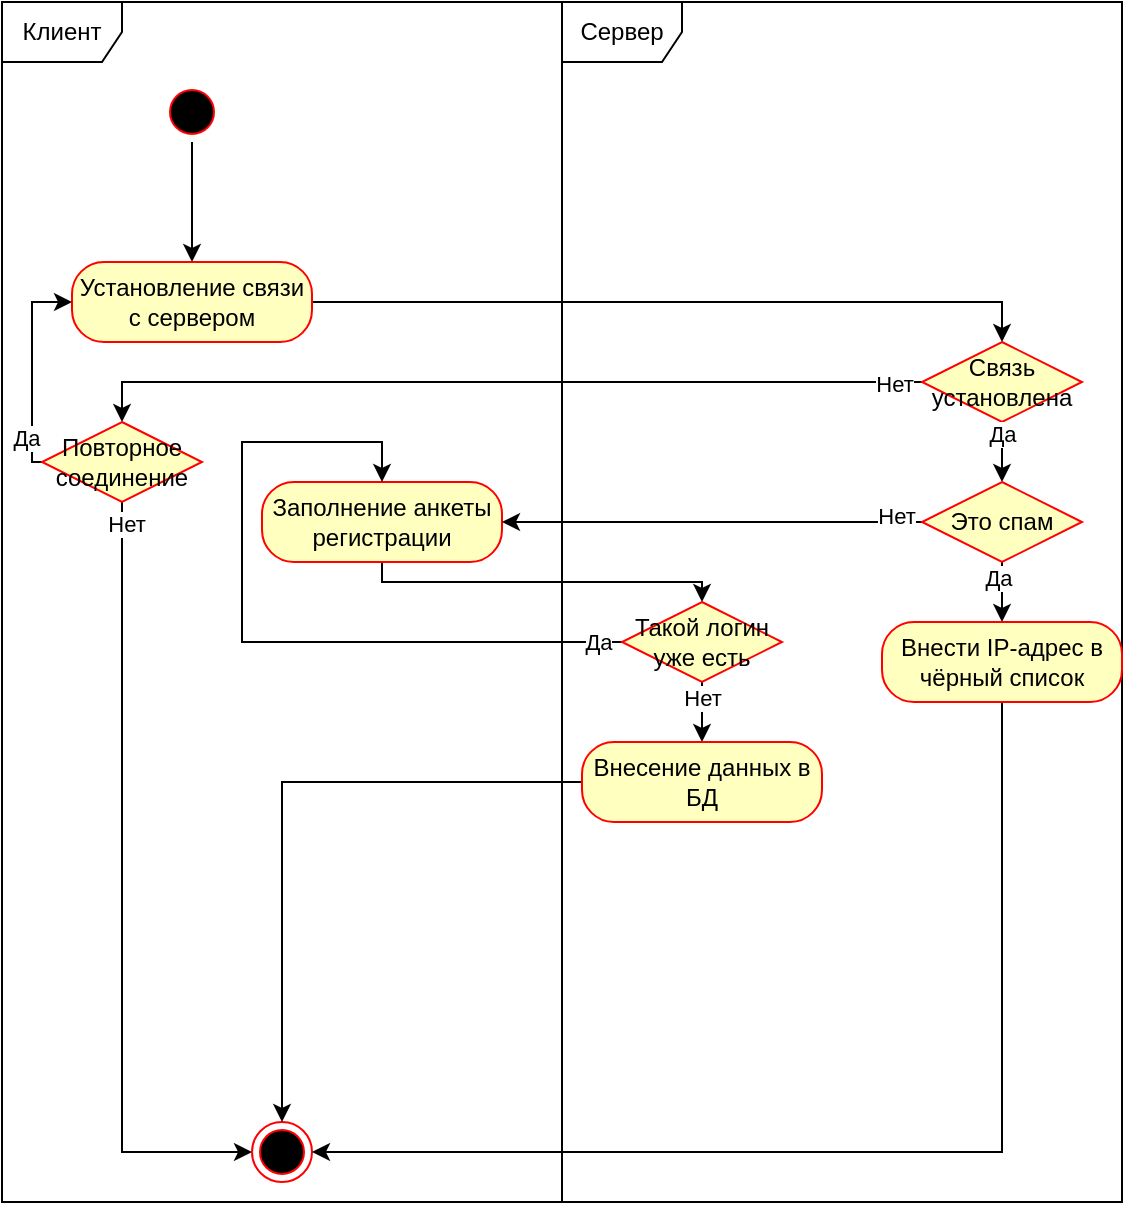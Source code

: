 <mxfile version="20.3.2" type="device"><diagram id="lEz_mb1exdDKSGcd9NBt" name="Страница 1"><mxGraphModel dx="1278" dy="547" grid="1" gridSize="10" guides="1" tooltips="1" connect="1" arrows="1" fold="1" page="1" pageScale="1" pageWidth="827" pageHeight="1169" math="0" shadow="0"><root><mxCell id="0"/><mxCell id="1" parent="0"/><mxCell id="wxSlgVsKKIOZAOF29GzU-3" value="&lt;font style=&quot;vertical-align: inherit;&quot;&gt;&lt;font style=&quot;vertical-align: inherit;&quot;&gt;Клиент&lt;/font&gt;&lt;/font&gt;" style="shape=umlFrame;whiteSpace=wrap;html=1;" parent="1" vertex="1"><mxGeometry x="40" y="40" width="280" height="600" as="geometry"/></mxCell><mxCell id="wxSlgVsKKIOZAOF29GzU-29" style="edgeStyle=orthogonalEdgeStyle;rounded=0;orthogonalLoop=1;jettySize=auto;html=1;entryX=0.5;entryY=0;entryDx=0;entryDy=0;" parent="1" source="wxSlgVsKKIOZAOF29GzU-4" target="wxSlgVsKKIOZAOF29GzU-8" edge="1"><mxGeometry relative="1" as="geometry"/></mxCell><mxCell id="wxSlgVsKKIOZAOF29GzU-4" value="" style="ellipse;html=1;shape=startState;fillColor=#000000;strokeColor=#ff0000;" parent="1" vertex="1"><mxGeometry x="120" y="80" width="30" height="30" as="geometry"/></mxCell><mxCell id="wxSlgVsKKIOZAOF29GzU-7" value="&lt;font style=&quot;vertical-align: inherit;&quot;&gt;&lt;font style=&quot;vertical-align: inherit;&quot;&gt;Сервер&lt;/font&gt;&lt;/font&gt;" style="shape=umlFrame;whiteSpace=wrap;html=1;" parent="1" vertex="1"><mxGeometry x="320" y="40" width="280" height="600" as="geometry"/></mxCell><mxCell id="wxSlgVsKKIOZAOF29GzU-11" style="edgeStyle=orthogonalEdgeStyle;rounded=0;orthogonalLoop=1;jettySize=auto;html=1;entryX=0.5;entryY=0;entryDx=0;entryDy=0;" parent="1" source="wxSlgVsKKIOZAOF29GzU-8" target="wxSlgVsKKIOZAOF29GzU-12" edge="1"><mxGeometry relative="1" as="geometry"><Array as="points"><mxPoint x="540" y="190"/></Array></mxGeometry></mxCell><mxCell id="wxSlgVsKKIOZAOF29GzU-8" value="&lt;font style=&quot;vertical-align: inherit;&quot;&gt;&lt;font style=&quot;vertical-align: inherit;&quot;&gt;Установление связи с сервером&lt;/font&gt;&lt;/font&gt;" style="rounded=1;whiteSpace=wrap;html=1;arcSize=40;fontColor=#000000;fillColor=#ffffc0;strokeColor=#ff0000;" parent="1" vertex="1"><mxGeometry x="75" y="170" width="120" height="40" as="geometry"/></mxCell><mxCell id="wxSlgVsKKIOZAOF29GzU-22" style="edgeStyle=orthogonalEdgeStyle;rounded=0;orthogonalLoop=1;jettySize=auto;html=1;entryX=0.5;entryY=0;entryDx=0;entryDy=0;exitX=0;exitY=0.5;exitDx=0;exitDy=0;" parent="1" source="wxSlgVsKKIOZAOF29GzU-12" target="wxSlgVsKKIOZAOF29GzU-15" edge="1"><mxGeometry relative="1" as="geometry"><mxPoint x="440" y="230" as="sourcePoint"/></mxGeometry></mxCell><mxCell id="3WXy9SSO5yhZ2GeKk5AF-1" value="&lt;font style=&quot;vertical-align: inherit;&quot;&gt;&lt;font style=&quot;vertical-align: inherit;&quot;&gt;Нет&lt;/font&gt;&lt;/font&gt;" style="edgeLabel;html=1;align=center;verticalAlign=middle;resizable=0;points=[];" parent="wxSlgVsKKIOZAOF29GzU-22" vertex="1" connectable="0"><mxGeometry x="-0.932" y="1" relative="1" as="geometry"><mxPoint as="offset"/></mxGeometry></mxCell><mxCell id="wxSlgVsKKIOZAOF29GzU-33" style="edgeStyle=orthogonalEdgeStyle;rounded=0;orthogonalLoop=1;jettySize=auto;html=1;entryX=0.5;entryY=0;entryDx=0;entryDy=0;" parent="1" source="wxSlgVsKKIOZAOF29GzU-12" target="wxSlgVsKKIOZAOF29GzU-30" edge="1"><mxGeometry relative="1" as="geometry"/></mxCell><mxCell id="wxSlgVsKKIOZAOF29GzU-12" value="&lt;font style=&quot;vertical-align: inherit;&quot;&gt;&lt;font style=&quot;vertical-align: inherit;&quot;&gt;Связь установлена&lt;/font&gt;&lt;/font&gt;" style="rhombus;whiteSpace=wrap;html=1;fillColor=#ffffc0;strokeColor=#ff0000;" parent="1" vertex="1"><mxGeometry x="500" y="210" width="80" height="40" as="geometry"/></mxCell><mxCell id="wxSlgVsKKIOZAOF29GzU-23" style="edgeStyle=orthogonalEdgeStyle;rounded=0;orthogonalLoop=1;jettySize=auto;html=1;entryX=0;entryY=0.5;entryDx=0;entryDy=0;" parent="1" source="wxSlgVsKKIOZAOF29GzU-15" target="wxSlgVsKKIOZAOF29GzU-8" edge="1"><mxGeometry relative="1" as="geometry"><Array as="points"><mxPoint x="55" y="270"/><mxPoint x="55" y="190"/></Array></mxGeometry></mxCell><mxCell id="3WXy9SSO5yhZ2GeKk5AF-5" value="&lt;font style=&quot;vertical-align: inherit;&quot;&gt;&lt;font style=&quot;vertical-align: inherit;&quot;&gt;Да&lt;/font&gt;&lt;/font&gt;" style="edgeLabel;html=1;align=center;verticalAlign=middle;resizable=0;points=[];" parent="wxSlgVsKKIOZAOF29GzU-23" vertex="1" connectable="0"><mxGeometry x="-0.669" y="3" relative="1" as="geometry"><mxPoint as="offset"/></mxGeometry></mxCell><mxCell id="wxSlgVsKKIOZAOF29GzU-26" style="edgeStyle=orthogonalEdgeStyle;rounded=0;orthogonalLoop=1;jettySize=auto;html=1;entryX=0;entryY=0.5;entryDx=0;entryDy=0;" parent="1" source="wxSlgVsKKIOZAOF29GzU-15" target="wxSlgVsKKIOZAOF29GzU-18" edge="1"><mxGeometry relative="1" as="geometry"><Array as="points"><mxPoint x="100" y="615"/></Array></mxGeometry></mxCell><mxCell id="3WXy9SSO5yhZ2GeKk5AF-6" value="&lt;font style=&quot;vertical-align: inherit;&quot;&gt;&lt;font style=&quot;vertical-align: inherit;&quot;&gt;Нет&lt;/font&gt;&lt;/font&gt;" style="edgeLabel;html=1;align=center;verticalAlign=middle;resizable=0;points=[];" parent="wxSlgVsKKIOZAOF29GzU-26" vertex="1" connectable="0"><mxGeometry x="-0.946" y="2" relative="1" as="geometry"><mxPoint as="offset"/></mxGeometry></mxCell><mxCell id="wxSlgVsKKIOZAOF29GzU-15" value="&lt;font style=&quot;vertical-align: inherit;&quot;&gt;&lt;font style=&quot;vertical-align: inherit;&quot;&gt;Повторное соединение&lt;/font&gt;&lt;/font&gt;" style="rhombus;whiteSpace=wrap;html=1;fillColor=#ffffc0;strokeColor=#ff0000;" parent="1" vertex="1"><mxGeometry x="60" y="250" width="80" height="40" as="geometry"/></mxCell><mxCell id="wxSlgVsKKIOZAOF29GzU-18" value="" style="ellipse;html=1;shape=endState;fillColor=#000000;strokeColor=#ff0000;" parent="1" vertex="1"><mxGeometry x="165" y="600" width="30" height="30" as="geometry"/></mxCell><mxCell id="wxSlgVsKKIOZAOF29GzU-52" style="edgeStyle=orthogonalEdgeStyle;rounded=0;orthogonalLoop=1;jettySize=auto;html=1;strokeColor=#000000;" parent="1" source="wxSlgVsKKIOZAOF29GzU-27" target="wxSlgVsKKIOZAOF29GzU-49" edge="1"><mxGeometry relative="1" as="geometry"><Array as="points"><mxPoint x="230" y="330"/><mxPoint x="390" y="330"/></Array></mxGeometry></mxCell><mxCell id="wxSlgVsKKIOZAOF29GzU-27" value="Заполнение анкеты регистрации" style="rounded=1;whiteSpace=wrap;html=1;arcSize=40;fontColor=#000000;fillColor=#ffffc0;strokeColor=#ff0000;" parent="1" vertex="1"><mxGeometry x="170" y="280" width="120" height="40" as="geometry"/></mxCell><mxCell id="wxSlgVsKKIOZAOF29GzU-39" style="edgeStyle=orthogonalEdgeStyle;rounded=0;orthogonalLoop=1;jettySize=auto;html=1;entryX=0.5;entryY=0;entryDx=0;entryDy=0;" parent="1" source="wxSlgVsKKIOZAOF29GzU-30" target="wxSlgVsKKIOZAOF29GzU-37" edge="1"><mxGeometry relative="1" as="geometry"/></mxCell><mxCell id="wxSlgVsKKIOZAOF29GzU-41" style="edgeStyle=orthogonalEdgeStyle;rounded=0;orthogonalLoop=1;jettySize=auto;html=1;entryX=1;entryY=0.5;entryDx=0;entryDy=0;" parent="1" source="wxSlgVsKKIOZAOF29GzU-30" target="wxSlgVsKKIOZAOF29GzU-27" edge="1"><mxGeometry relative="1" as="geometry"/></mxCell><mxCell id="wxSlgVsKKIOZAOF29GzU-30" value="Это спам" style="rhombus;whiteSpace=wrap;html=1;fillColor=#ffffc0;strokeColor=#ff0000;" parent="1" vertex="1"><mxGeometry x="500" y="280" width="80" height="40" as="geometry"/></mxCell><mxCell id="wxSlgVsKKIOZAOF29GzU-40" style="edgeStyle=orthogonalEdgeStyle;rounded=0;orthogonalLoop=1;jettySize=auto;html=1;entryX=1;entryY=0.5;entryDx=0;entryDy=0;" parent="1" source="wxSlgVsKKIOZAOF29GzU-37" target="wxSlgVsKKIOZAOF29GzU-18" edge="1"><mxGeometry relative="1" as="geometry"><Array as="points"><mxPoint x="540" y="615"/></Array></mxGeometry></mxCell><mxCell id="wxSlgVsKKIOZAOF29GzU-37" value="Внести IP-адрес в чёрный список" style="rounded=1;whiteSpace=wrap;html=1;arcSize=40;fontColor=#000000;fillColor=#ffffc0;strokeColor=#ff0000;" parent="1" vertex="1"><mxGeometry x="480" y="350" width="120" height="40" as="geometry"/></mxCell><mxCell id="wxSlgVsKKIOZAOF29GzU-53" style="edgeStyle=orthogonalEdgeStyle;rounded=0;orthogonalLoop=1;jettySize=auto;html=1;entryX=0.5;entryY=0;entryDx=0;entryDy=0;strokeColor=#000000;" parent="1" source="wxSlgVsKKIOZAOF29GzU-49" target="wxSlgVsKKIOZAOF29GzU-27" edge="1"><mxGeometry relative="1" as="geometry"><Array as="points"><mxPoint x="160" y="360"/><mxPoint x="160" y="260"/><mxPoint x="230" y="260"/></Array></mxGeometry></mxCell><mxCell id="3WXy9SSO5yhZ2GeKk5AF-7" value="&lt;font style=&quot;vertical-align: inherit;&quot;&gt;&lt;font style=&quot;vertical-align: inherit;&quot;&gt;Да&lt;/font&gt;&lt;/font&gt;" style="edgeLabel;html=1;align=center;verticalAlign=middle;resizable=0;points=[];" parent="wxSlgVsKKIOZAOF29GzU-53" vertex="1" connectable="0"><mxGeometry x="-0.936" relative="1" as="geometry"><mxPoint as="offset"/></mxGeometry></mxCell><mxCell id="wxSlgVsKKIOZAOF29GzU-56" style="edgeStyle=orthogonalEdgeStyle;rounded=0;orthogonalLoop=1;jettySize=auto;html=1;entryX=0.5;entryY=0;entryDx=0;entryDy=0;strokeColor=#000000;" parent="1" source="wxSlgVsKKIOZAOF29GzU-49" target="wxSlgVsKKIOZAOF29GzU-54" edge="1"><mxGeometry relative="1" as="geometry"/></mxCell><mxCell id="wxSlgVsKKIOZAOF29GzU-49" value="Такой логин уже есть" style="rhombus;whiteSpace=wrap;html=1;fillColor=#ffffc0;strokeColor=#ff0000;" parent="1" vertex="1"><mxGeometry x="350" y="340" width="80" height="40" as="geometry"/></mxCell><mxCell id="wxSlgVsKKIOZAOF29GzU-57" style="edgeStyle=orthogonalEdgeStyle;rounded=0;orthogonalLoop=1;jettySize=auto;html=1;entryX=0.5;entryY=0;entryDx=0;entryDy=0;strokeColor=#000000;" parent="1" source="wxSlgVsKKIOZAOF29GzU-54" target="wxSlgVsKKIOZAOF29GzU-18" edge="1"><mxGeometry relative="1" as="geometry"/></mxCell><mxCell id="wxSlgVsKKIOZAOF29GzU-54" value="Внесение данных в БД" style="rounded=1;whiteSpace=wrap;html=1;arcSize=40;fontColor=#000000;fillColor=#ffffc0;strokeColor=#ff0000;" parent="1" vertex="1"><mxGeometry x="330" y="410" width="120" height="40" as="geometry"/></mxCell><mxCell id="3WXy9SSO5yhZ2GeKk5AF-2" value="&lt;font style=&quot;vertical-align: inherit;&quot;&gt;&lt;font style=&quot;vertical-align: inherit;&quot;&gt;&lt;font style=&quot;vertical-align: inherit;&quot;&gt;&lt;font style=&quot;vertical-align: inherit;&quot;&gt;&lt;font style=&quot;vertical-align: inherit;&quot;&gt;&lt;font style=&quot;vertical-align: inherit;&quot;&gt;Да&lt;/font&gt;&lt;/font&gt;&lt;/font&gt;&lt;/font&gt;&lt;/font&gt;&lt;/font&gt;" style="edgeLabel;html=1;align=center;verticalAlign=middle;resizable=0;points=[];" parent="1" vertex="1" connectable="0"><mxGeometry x="500" y="241" as="geometry"><mxPoint x="40" y="15" as="offset"/></mxGeometry></mxCell><mxCell id="3WXy9SSO5yhZ2GeKk5AF-3" value="&lt;font style=&quot;vertical-align: inherit;&quot;&gt;&lt;font style=&quot;vertical-align: inherit;&quot;&gt;Да&lt;/font&gt;&lt;/font&gt;" style="edgeLabel;html=1;align=center;verticalAlign=middle;resizable=0;points=[];" parent="1" vertex="1" connectable="0"><mxGeometry x="506" y="251" as="geometry"><mxPoint x="32" y="77" as="offset"/></mxGeometry></mxCell><mxCell id="3WXy9SSO5yhZ2GeKk5AF-4" value="&lt;font style=&quot;vertical-align: inherit;&quot;&gt;&lt;font style=&quot;vertical-align: inherit;&quot;&gt;&lt;font style=&quot;vertical-align: inherit;&quot;&gt;&lt;font style=&quot;vertical-align: inherit;&quot;&gt;Нет&lt;/font&gt;&lt;/font&gt;&lt;/font&gt;&lt;/font&gt;" style="edgeLabel;html=1;align=center;verticalAlign=middle;resizable=0;points=[];" parent="1" vertex="1" connectable="0"><mxGeometry x="516" y="261" as="geometry"><mxPoint x="-29" y="36" as="offset"/></mxGeometry></mxCell><mxCell id="3WXy9SSO5yhZ2GeKk5AF-8" value="&lt;font style=&quot;vertical-align: inherit;&quot;&gt;&lt;font style=&quot;vertical-align: inherit;&quot;&gt;&lt;font style=&quot;vertical-align: inherit;&quot;&gt;&lt;font style=&quot;vertical-align: inherit;&quot;&gt;Нет&lt;/font&gt;&lt;/font&gt;&lt;/font&gt;&lt;/font&gt;" style="edgeLabel;html=1;align=center;verticalAlign=middle;resizable=0;points=[];" parent="1" vertex="1" connectable="0"><mxGeometry x="526" y="271" as="geometry"><mxPoint x="-136" y="117" as="offset"/></mxGeometry></mxCell></root></mxGraphModel></diagram></mxfile>